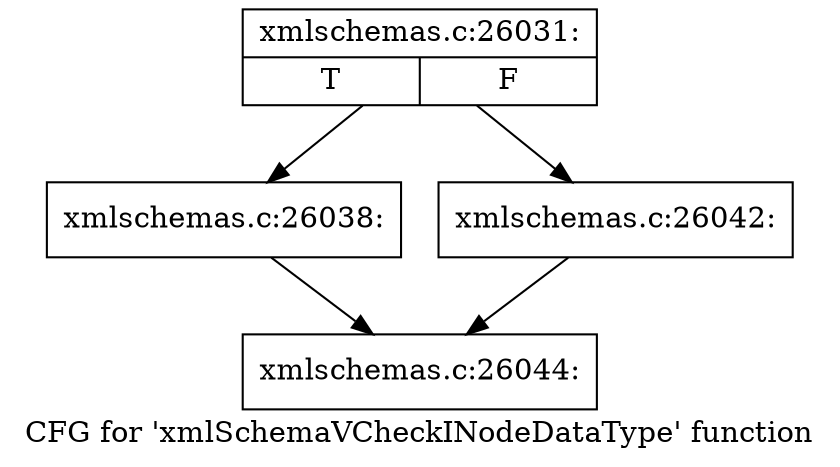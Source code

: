 digraph "CFG for 'xmlSchemaVCheckINodeDataType' function" {
	label="CFG for 'xmlSchemaVCheckINodeDataType' function";

	Node0x55d026883380 [shape=record,label="{xmlschemas.c:26031:|{<s0>T|<s1>F}}"];
	Node0x55d026883380 -> Node0x55d0268ac2c0;
	Node0x55d026883380 -> Node0x55d0268ac360;
	Node0x55d0268ac2c0 [shape=record,label="{xmlschemas.c:26038:}"];
	Node0x55d0268ac2c0 -> Node0x55d0268833d0;
	Node0x55d0268ac360 [shape=record,label="{xmlschemas.c:26042:}"];
	Node0x55d0268ac360 -> Node0x55d0268833d0;
	Node0x55d0268833d0 [shape=record,label="{xmlschemas.c:26044:}"];
}
